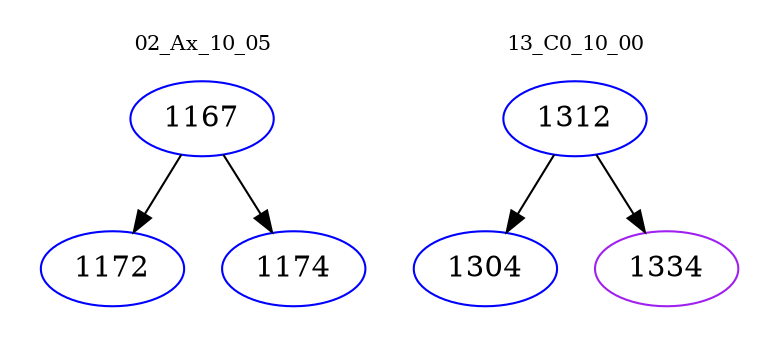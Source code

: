 digraph{
subgraph cluster_0 {
color = white
label = "02_Ax_10_05";
fontsize=10;
T0_1167 [label="1167", color="blue"]
T0_1167 -> T0_1172 [color="black"]
T0_1172 [label="1172", color="blue"]
T0_1167 -> T0_1174 [color="black"]
T0_1174 [label="1174", color="blue"]
}
subgraph cluster_1 {
color = white
label = "13_C0_10_00";
fontsize=10;
T1_1312 [label="1312", color="blue"]
T1_1312 -> T1_1304 [color="black"]
T1_1304 [label="1304", color="blue"]
T1_1312 -> T1_1334 [color="black"]
T1_1334 [label="1334", color="purple"]
}
}
